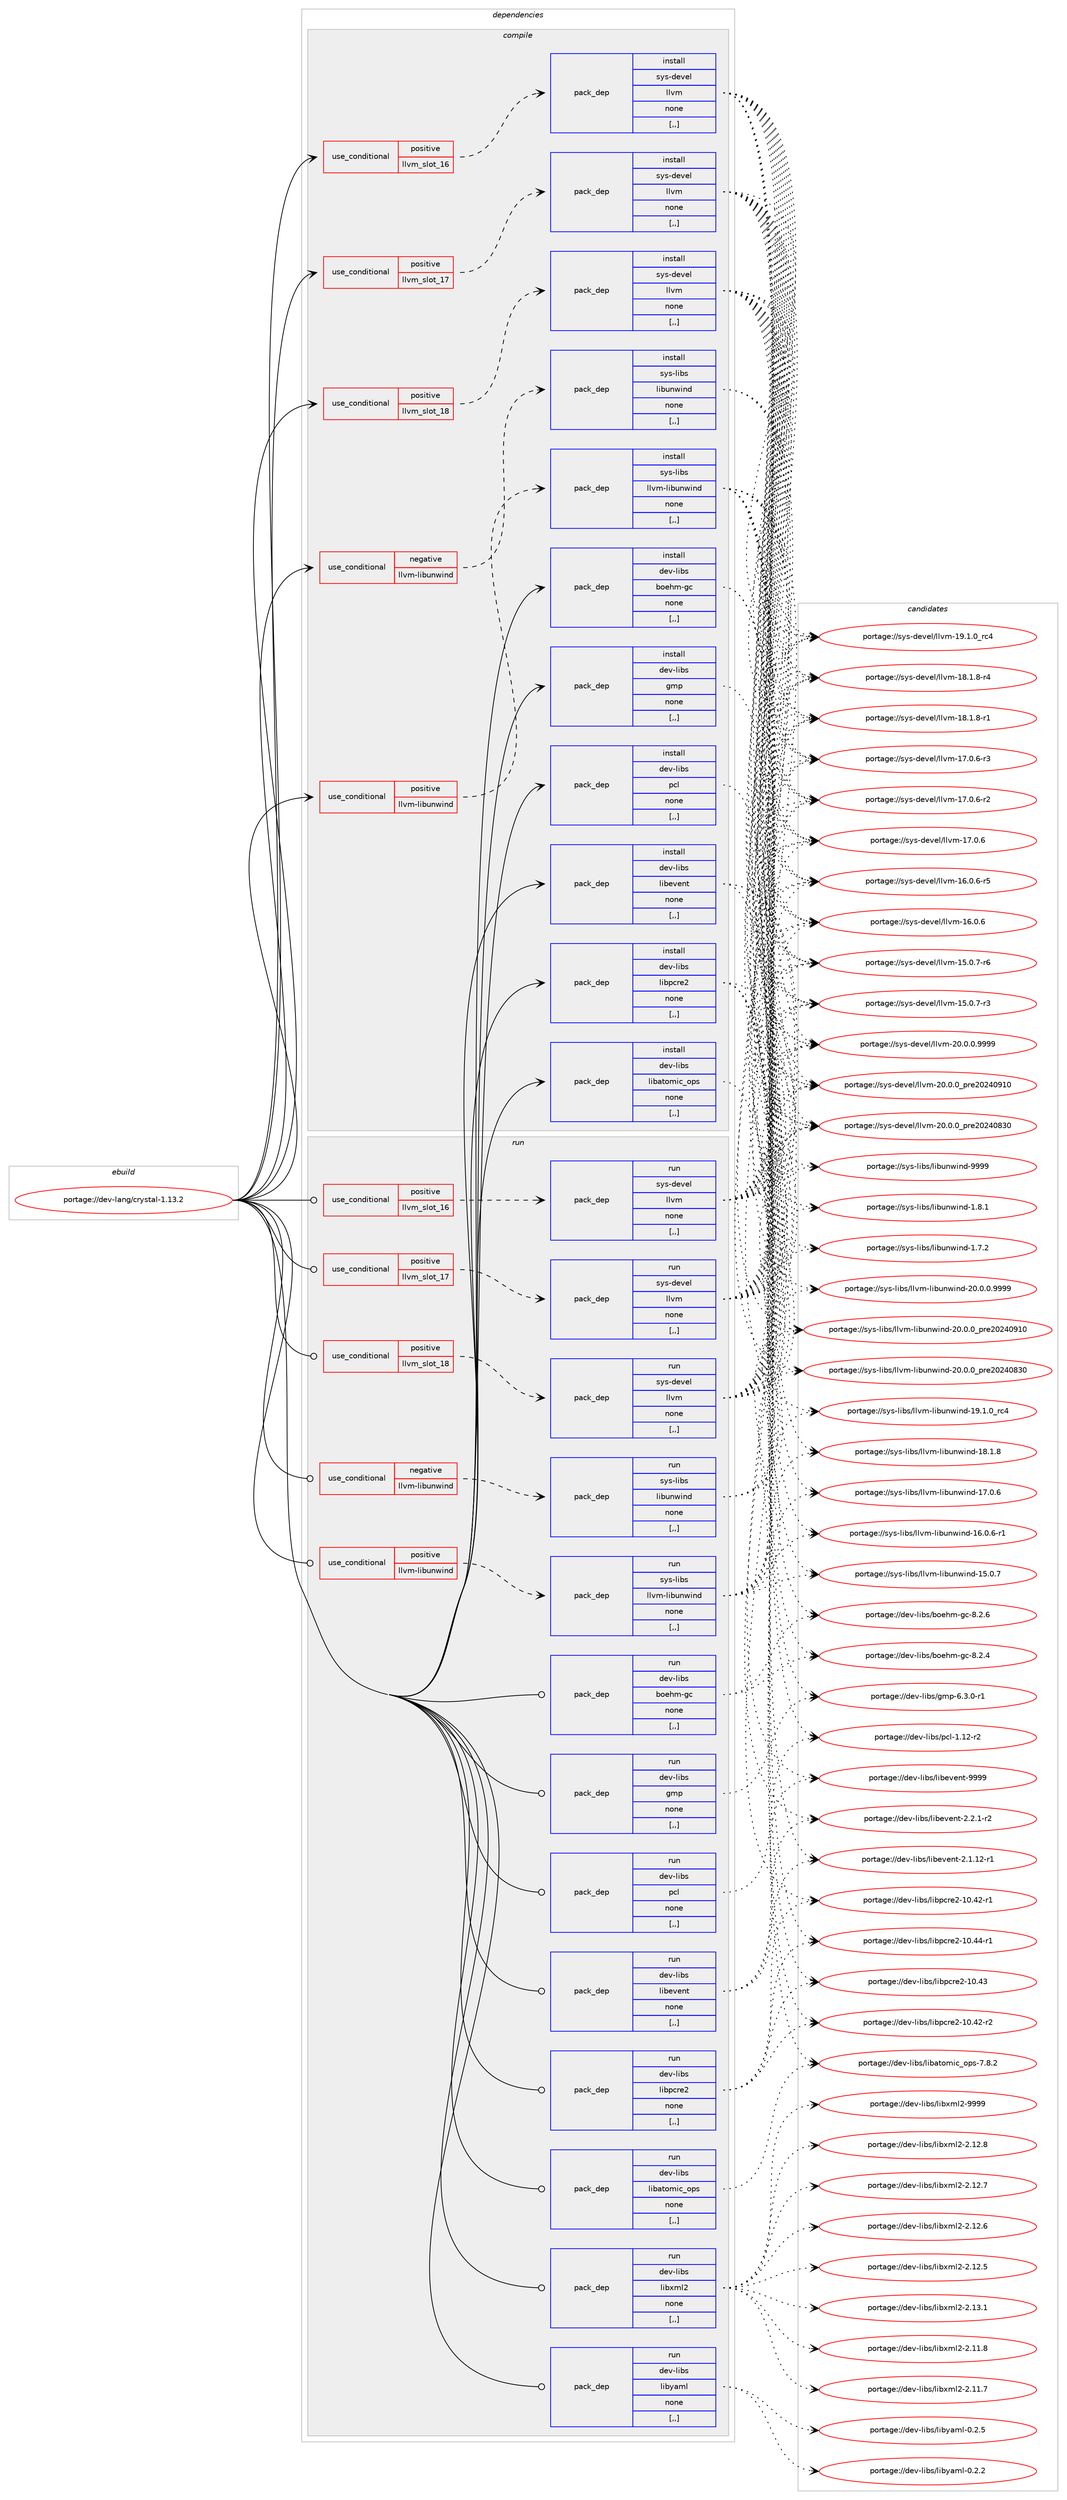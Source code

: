 digraph prolog {

# *************
# Graph options
# *************

newrank=true;
concentrate=true;
compound=true;
graph [rankdir=LR,fontname=Helvetica,fontsize=10,ranksep=1.5];#, ranksep=2.5, nodesep=0.2];
edge  [arrowhead=vee];
node  [fontname=Helvetica,fontsize=10];

# **********
# The ebuild
# **********

subgraph cluster_leftcol {
color=gray;
label=<<i>ebuild</i>>;
id [label="portage://dev-lang/crystal-1.13.2", color=red, width=4, href="../dev-lang/crystal-1.13.2.svg"];
}

# ****************
# The dependencies
# ****************

subgraph cluster_midcol {
color=gray;
label=<<i>dependencies</i>>;
subgraph cluster_compile {
fillcolor="#eeeeee";
style=filled;
label=<<i>compile</i>>;
subgraph cond152869 {
dependency592301 [label=<<TABLE BORDER="0" CELLBORDER="1" CELLSPACING="0" CELLPADDING="4"><TR><TD ROWSPAN="3" CELLPADDING="10">use_conditional</TD></TR><TR><TD>negative</TD></TR><TR><TD>llvm-libunwind</TD></TR></TABLE>>, shape=none, color=red];
subgraph pack434773 {
dependency592302 [label=<<TABLE BORDER="0" CELLBORDER="1" CELLSPACING="0" CELLPADDING="4" WIDTH="220"><TR><TD ROWSPAN="6" CELLPADDING="30">pack_dep</TD></TR><TR><TD WIDTH="110">install</TD></TR><TR><TD>sys-libs</TD></TR><TR><TD>libunwind</TD></TR><TR><TD>none</TD></TR><TR><TD>[,,]</TD></TR></TABLE>>, shape=none, color=blue];
}
dependency592301:e -> dependency592302:w [weight=20,style="dashed",arrowhead="vee"];
}
id:e -> dependency592301:w [weight=20,style="solid",arrowhead="vee"];
subgraph cond152870 {
dependency592303 [label=<<TABLE BORDER="0" CELLBORDER="1" CELLSPACING="0" CELLPADDING="4"><TR><TD ROWSPAN="3" CELLPADDING="10">use_conditional</TD></TR><TR><TD>positive</TD></TR><TR><TD>llvm-libunwind</TD></TR></TABLE>>, shape=none, color=red];
subgraph pack434774 {
dependency592304 [label=<<TABLE BORDER="0" CELLBORDER="1" CELLSPACING="0" CELLPADDING="4" WIDTH="220"><TR><TD ROWSPAN="6" CELLPADDING="30">pack_dep</TD></TR><TR><TD WIDTH="110">install</TD></TR><TR><TD>sys-libs</TD></TR><TR><TD>llvm-libunwind</TD></TR><TR><TD>none</TD></TR><TR><TD>[,,]</TD></TR></TABLE>>, shape=none, color=blue];
}
dependency592303:e -> dependency592304:w [weight=20,style="dashed",arrowhead="vee"];
}
id:e -> dependency592303:w [weight=20,style="solid",arrowhead="vee"];
subgraph cond152871 {
dependency592305 [label=<<TABLE BORDER="0" CELLBORDER="1" CELLSPACING="0" CELLPADDING="4"><TR><TD ROWSPAN="3" CELLPADDING="10">use_conditional</TD></TR><TR><TD>positive</TD></TR><TR><TD>llvm_slot_16</TD></TR></TABLE>>, shape=none, color=red];
subgraph pack434775 {
dependency592306 [label=<<TABLE BORDER="0" CELLBORDER="1" CELLSPACING="0" CELLPADDING="4" WIDTH="220"><TR><TD ROWSPAN="6" CELLPADDING="30">pack_dep</TD></TR><TR><TD WIDTH="110">install</TD></TR><TR><TD>sys-devel</TD></TR><TR><TD>llvm</TD></TR><TR><TD>none</TD></TR><TR><TD>[,,]</TD></TR></TABLE>>, shape=none, color=blue];
}
dependency592305:e -> dependency592306:w [weight=20,style="dashed",arrowhead="vee"];
}
id:e -> dependency592305:w [weight=20,style="solid",arrowhead="vee"];
subgraph cond152872 {
dependency592307 [label=<<TABLE BORDER="0" CELLBORDER="1" CELLSPACING="0" CELLPADDING="4"><TR><TD ROWSPAN="3" CELLPADDING="10">use_conditional</TD></TR><TR><TD>positive</TD></TR><TR><TD>llvm_slot_17</TD></TR></TABLE>>, shape=none, color=red];
subgraph pack434776 {
dependency592308 [label=<<TABLE BORDER="0" CELLBORDER="1" CELLSPACING="0" CELLPADDING="4" WIDTH="220"><TR><TD ROWSPAN="6" CELLPADDING="30">pack_dep</TD></TR><TR><TD WIDTH="110">install</TD></TR><TR><TD>sys-devel</TD></TR><TR><TD>llvm</TD></TR><TR><TD>none</TD></TR><TR><TD>[,,]</TD></TR></TABLE>>, shape=none, color=blue];
}
dependency592307:e -> dependency592308:w [weight=20,style="dashed",arrowhead="vee"];
}
id:e -> dependency592307:w [weight=20,style="solid",arrowhead="vee"];
subgraph cond152873 {
dependency592309 [label=<<TABLE BORDER="0" CELLBORDER="1" CELLSPACING="0" CELLPADDING="4"><TR><TD ROWSPAN="3" CELLPADDING="10">use_conditional</TD></TR><TR><TD>positive</TD></TR><TR><TD>llvm_slot_18</TD></TR></TABLE>>, shape=none, color=red];
subgraph pack434777 {
dependency592310 [label=<<TABLE BORDER="0" CELLBORDER="1" CELLSPACING="0" CELLPADDING="4" WIDTH="220"><TR><TD ROWSPAN="6" CELLPADDING="30">pack_dep</TD></TR><TR><TD WIDTH="110">install</TD></TR><TR><TD>sys-devel</TD></TR><TR><TD>llvm</TD></TR><TR><TD>none</TD></TR><TR><TD>[,,]</TD></TR></TABLE>>, shape=none, color=blue];
}
dependency592309:e -> dependency592310:w [weight=20,style="dashed",arrowhead="vee"];
}
id:e -> dependency592309:w [weight=20,style="solid",arrowhead="vee"];
subgraph pack434778 {
dependency592311 [label=<<TABLE BORDER="0" CELLBORDER="1" CELLSPACING="0" CELLPADDING="4" WIDTH="220"><TR><TD ROWSPAN="6" CELLPADDING="30">pack_dep</TD></TR><TR><TD WIDTH="110">install</TD></TR><TR><TD>dev-libs</TD></TR><TR><TD>boehm-gc</TD></TR><TR><TD>none</TD></TR><TR><TD>[,,]</TD></TR></TABLE>>, shape=none, color=blue];
}
id:e -> dependency592311:w [weight=20,style="solid",arrowhead="vee"];
subgraph pack434779 {
dependency592312 [label=<<TABLE BORDER="0" CELLBORDER="1" CELLSPACING="0" CELLPADDING="4" WIDTH="220"><TR><TD ROWSPAN="6" CELLPADDING="30">pack_dep</TD></TR><TR><TD WIDTH="110">install</TD></TR><TR><TD>dev-libs</TD></TR><TR><TD>gmp</TD></TR><TR><TD>none</TD></TR><TR><TD>[,,]</TD></TR></TABLE>>, shape=none, color=blue];
}
id:e -> dependency592312:w [weight=20,style="solid",arrowhead="vee"];
subgraph pack434780 {
dependency592313 [label=<<TABLE BORDER="0" CELLBORDER="1" CELLSPACING="0" CELLPADDING="4" WIDTH="220"><TR><TD ROWSPAN="6" CELLPADDING="30">pack_dep</TD></TR><TR><TD WIDTH="110">install</TD></TR><TR><TD>dev-libs</TD></TR><TR><TD>libatomic_ops</TD></TR><TR><TD>none</TD></TR><TR><TD>[,,]</TD></TR></TABLE>>, shape=none, color=blue];
}
id:e -> dependency592313:w [weight=20,style="solid",arrowhead="vee"];
subgraph pack434781 {
dependency592314 [label=<<TABLE BORDER="0" CELLBORDER="1" CELLSPACING="0" CELLPADDING="4" WIDTH="220"><TR><TD ROWSPAN="6" CELLPADDING="30">pack_dep</TD></TR><TR><TD WIDTH="110">install</TD></TR><TR><TD>dev-libs</TD></TR><TR><TD>libevent</TD></TR><TR><TD>none</TD></TR><TR><TD>[,,]</TD></TR></TABLE>>, shape=none, color=blue];
}
id:e -> dependency592314:w [weight=20,style="solid",arrowhead="vee"];
subgraph pack434782 {
dependency592315 [label=<<TABLE BORDER="0" CELLBORDER="1" CELLSPACING="0" CELLPADDING="4" WIDTH="220"><TR><TD ROWSPAN="6" CELLPADDING="30">pack_dep</TD></TR><TR><TD WIDTH="110">install</TD></TR><TR><TD>dev-libs</TD></TR><TR><TD>libpcre2</TD></TR><TR><TD>none</TD></TR><TR><TD>[,,]</TD></TR></TABLE>>, shape=none, color=blue];
}
id:e -> dependency592315:w [weight=20,style="solid",arrowhead="vee"];
subgraph pack434783 {
dependency592316 [label=<<TABLE BORDER="0" CELLBORDER="1" CELLSPACING="0" CELLPADDING="4" WIDTH="220"><TR><TD ROWSPAN="6" CELLPADDING="30">pack_dep</TD></TR><TR><TD WIDTH="110">install</TD></TR><TR><TD>dev-libs</TD></TR><TR><TD>pcl</TD></TR><TR><TD>none</TD></TR><TR><TD>[,,]</TD></TR></TABLE>>, shape=none, color=blue];
}
id:e -> dependency592316:w [weight=20,style="solid",arrowhead="vee"];
}
subgraph cluster_compileandrun {
fillcolor="#eeeeee";
style=filled;
label=<<i>compile and run</i>>;
}
subgraph cluster_run {
fillcolor="#eeeeee";
style=filled;
label=<<i>run</i>>;
subgraph cond152874 {
dependency592317 [label=<<TABLE BORDER="0" CELLBORDER="1" CELLSPACING="0" CELLPADDING="4"><TR><TD ROWSPAN="3" CELLPADDING="10">use_conditional</TD></TR><TR><TD>negative</TD></TR><TR><TD>llvm-libunwind</TD></TR></TABLE>>, shape=none, color=red];
subgraph pack434784 {
dependency592318 [label=<<TABLE BORDER="0" CELLBORDER="1" CELLSPACING="0" CELLPADDING="4" WIDTH="220"><TR><TD ROWSPAN="6" CELLPADDING="30">pack_dep</TD></TR><TR><TD WIDTH="110">run</TD></TR><TR><TD>sys-libs</TD></TR><TR><TD>libunwind</TD></TR><TR><TD>none</TD></TR><TR><TD>[,,]</TD></TR></TABLE>>, shape=none, color=blue];
}
dependency592317:e -> dependency592318:w [weight=20,style="dashed",arrowhead="vee"];
}
id:e -> dependency592317:w [weight=20,style="solid",arrowhead="odot"];
subgraph cond152875 {
dependency592319 [label=<<TABLE BORDER="0" CELLBORDER="1" CELLSPACING="0" CELLPADDING="4"><TR><TD ROWSPAN="3" CELLPADDING="10">use_conditional</TD></TR><TR><TD>positive</TD></TR><TR><TD>llvm-libunwind</TD></TR></TABLE>>, shape=none, color=red];
subgraph pack434785 {
dependency592320 [label=<<TABLE BORDER="0" CELLBORDER="1" CELLSPACING="0" CELLPADDING="4" WIDTH="220"><TR><TD ROWSPAN="6" CELLPADDING="30">pack_dep</TD></TR><TR><TD WIDTH="110">run</TD></TR><TR><TD>sys-libs</TD></TR><TR><TD>llvm-libunwind</TD></TR><TR><TD>none</TD></TR><TR><TD>[,,]</TD></TR></TABLE>>, shape=none, color=blue];
}
dependency592319:e -> dependency592320:w [weight=20,style="dashed",arrowhead="vee"];
}
id:e -> dependency592319:w [weight=20,style="solid",arrowhead="odot"];
subgraph cond152876 {
dependency592321 [label=<<TABLE BORDER="0" CELLBORDER="1" CELLSPACING="0" CELLPADDING="4"><TR><TD ROWSPAN="3" CELLPADDING="10">use_conditional</TD></TR><TR><TD>positive</TD></TR><TR><TD>llvm_slot_16</TD></TR></TABLE>>, shape=none, color=red];
subgraph pack434786 {
dependency592322 [label=<<TABLE BORDER="0" CELLBORDER="1" CELLSPACING="0" CELLPADDING="4" WIDTH="220"><TR><TD ROWSPAN="6" CELLPADDING="30">pack_dep</TD></TR><TR><TD WIDTH="110">run</TD></TR><TR><TD>sys-devel</TD></TR><TR><TD>llvm</TD></TR><TR><TD>none</TD></TR><TR><TD>[,,]</TD></TR></TABLE>>, shape=none, color=blue];
}
dependency592321:e -> dependency592322:w [weight=20,style="dashed",arrowhead="vee"];
}
id:e -> dependency592321:w [weight=20,style="solid",arrowhead="odot"];
subgraph cond152877 {
dependency592323 [label=<<TABLE BORDER="0" CELLBORDER="1" CELLSPACING="0" CELLPADDING="4"><TR><TD ROWSPAN="3" CELLPADDING="10">use_conditional</TD></TR><TR><TD>positive</TD></TR><TR><TD>llvm_slot_17</TD></TR></TABLE>>, shape=none, color=red];
subgraph pack434787 {
dependency592324 [label=<<TABLE BORDER="0" CELLBORDER="1" CELLSPACING="0" CELLPADDING="4" WIDTH="220"><TR><TD ROWSPAN="6" CELLPADDING="30">pack_dep</TD></TR><TR><TD WIDTH="110">run</TD></TR><TR><TD>sys-devel</TD></TR><TR><TD>llvm</TD></TR><TR><TD>none</TD></TR><TR><TD>[,,]</TD></TR></TABLE>>, shape=none, color=blue];
}
dependency592323:e -> dependency592324:w [weight=20,style="dashed",arrowhead="vee"];
}
id:e -> dependency592323:w [weight=20,style="solid",arrowhead="odot"];
subgraph cond152878 {
dependency592325 [label=<<TABLE BORDER="0" CELLBORDER="1" CELLSPACING="0" CELLPADDING="4"><TR><TD ROWSPAN="3" CELLPADDING="10">use_conditional</TD></TR><TR><TD>positive</TD></TR><TR><TD>llvm_slot_18</TD></TR></TABLE>>, shape=none, color=red];
subgraph pack434788 {
dependency592326 [label=<<TABLE BORDER="0" CELLBORDER="1" CELLSPACING="0" CELLPADDING="4" WIDTH="220"><TR><TD ROWSPAN="6" CELLPADDING="30">pack_dep</TD></TR><TR><TD WIDTH="110">run</TD></TR><TR><TD>sys-devel</TD></TR><TR><TD>llvm</TD></TR><TR><TD>none</TD></TR><TR><TD>[,,]</TD></TR></TABLE>>, shape=none, color=blue];
}
dependency592325:e -> dependency592326:w [weight=20,style="dashed",arrowhead="vee"];
}
id:e -> dependency592325:w [weight=20,style="solid",arrowhead="odot"];
subgraph pack434789 {
dependency592327 [label=<<TABLE BORDER="0" CELLBORDER="1" CELLSPACING="0" CELLPADDING="4" WIDTH="220"><TR><TD ROWSPAN="6" CELLPADDING="30">pack_dep</TD></TR><TR><TD WIDTH="110">run</TD></TR><TR><TD>dev-libs</TD></TR><TR><TD>boehm-gc</TD></TR><TR><TD>none</TD></TR><TR><TD>[,,]</TD></TR></TABLE>>, shape=none, color=blue];
}
id:e -> dependency592327:w [weight=20,style="solid",arrowhead="odot"];
subgraph pack434790 {
dependency592328 [label=<<TABLE BORDER="0" CELLBORDER="1" CELLSPACING="0" CELLPADDING="4" WIDTH="220"><TR><TD ROWSPAN="6" CELLPADDING="30">pack_dep</TD></TR><TR><TD WIDTH="110">run</TD></TR><TR><TD>dev-libs</TD></TR><TR><TD>gmp</TD></TR><TR><TD>none</TD></TR><TR><TD>[,,]</TD></TR></TABLE>>, shape=none, color=blue];
}
id:e -> dependency592328:w [weight=20,style="solid",arrowhead="odot"];
subgraph pack434791 {
dependency592329 [label=<<TABLE BORDER="0" CELLBORDER="1" CELLSPACING="0" CELLPADDING="4" WIDTH="220"><TR><TD ROWSPAN="6" CELLPADDING="30">pack_dep</TD></TR><TR><TD WIDTH="110">run</TD></TR><TR><TD>dev-libs</TD></TR><TR><TD>libatomic_ops</TD></TR><TR><TD>none</TD></TR><TR><TD>[,,]</TD></TR></TABLE>>, shape=none, color=blue];
}
id:e -> dependency592329:w [weight=20,style="solid",arrowhead="odot"];
subgraph pack434792 {
dependency592330 [label=<<TABLE BORDER="0" CELLBORDER="1" CELLSPACING="0" CELLPADDING="4" WIDTH="220"><TR><TD ROWSPAN="6" CELLPADDING="30">pack_dep</TD></TR><TR><TD WIDTH="110">run</TD></TR><TR><TD>dev-libs</TD></TR><TR><TD>libevent</TD></TR><TR><TD>none</TD></TR><TR><TD>[,,]</TD></TR></TABLE>>, shape=none, color=blue];
}
id:e -> dependency592330:w [weight=20,style="solid",arrowhead="odot"];
subgraph pack434793 {
dependency592331 [label=<<TABLE BORDER="0" CELLBORDER="1" CELLSPACING="0" CELLPADDING="4" WIDTH="220"><TR><TD ROWSPAN="6" CELLPADDING="30">pack_dep</TD></TR><TR><TD WIDTH="110">run</TD></TR><TR><TD>dev-libs</TD></TR><TR><TD>libpcre2</TD></TR><TR><TD>none</TD></TR><TR><TD>[,,]</TD></TR></TABLE>>, shape=none, color=blue];
}
id:e -> dependency592331:w [weight=20,style="solid",arrowhead="odot"];
subgraph pack434794 {
dependency592332 [label=<<TABLE BORDER="0" CELLBORDER="1" CELLSPACING="0" CELLPADDING="4" WIDTH="220"><TR><TD ROWSPAN="6" CELLPADDING="30">pack_dep</TD></TR><TR><TD WIDTH="110">run</TD></TR><TR><TD>dev-libs</TD></TR><TR><TD>libxml2</TD></TR><TR><TD>none</TD></TR><TR><TD>[,,]</TD></TR></TABLE>>, shape=none, color=blue];
}
id:e -> dependency592332:w [weight=20,style="solid",arrowhead="odot"];
subgraph pack434795 {
dependency592333 [label=<<TABLE BORDER="0" CELLBORDER="1" CELLSPACING="0" CELLPADDING="4" WIDTH="220"><TR><TD ROWSPAN="6" CELLPADDING="30">pack_dep</TD></TR><TR><TD WIDTH="110">run</TD></TR><TR><TD>dev-libs</TD></TR><TR><TD>libyaml</TD></TR><TR><TD>none</TD></TR><TR><TD>[,,]</TD></TR></TABLE>>, shape=none, color=blue];
}
id:e -> dependency592333:w [weight=20,style="solid",arrowhead="odot"];
subgraph pack434796 {
dependency592334 [label=<<TABLE BORDER="0" CELLBORDER="1" CELLSPACING="0" CELLPADDING="4" WIDTH="220"><TR><TD ROWSPAN="6" CELLPADDING="30">pack_dep</TD></TR><TR><TD WIDTH="110">run</TD></TR><TR><TD>dev-libs</TD></TR><TR><TD>pcl</TD></TR><TR><TD>none</TD></TR><TR><TD>[,,]</TD></TR></TABLE>>, shape=none, color=blue];
}
id:e -> dependency592334:w [weight=20,style="solid",arrowhead="odot"];
}
}

# **************
# The candidates
# **************

subgraph cluster_choices {
rank=same;
color=gray;
label=<<i>candidates</i>>;

subgraph choice434773 {
color=black;
nodesep=1;
choice115121115451081059811547108105981171101191051101004557575757 [label="portage://sys-libs/libunwind-9999", color=red, width=4,href="../sys-libs/libunwind-9999.svg"];
choice11512111545108105981154710810598117110119105110100454946564649 [label="portage://sys-libs/libunwind-1.8.1", color=red, width=4,href="../sys-libs/libunwind-1.8.1.svg"];
choice11512111545108105981154710810598117110119105110100454946554650 [label="portage://sys-libs/libunwind-1.7.2", color=red, width=4,href="../sys-libs/libunwind-1.7.2.svg"];
dependency592302:e -> choice115121115451081059811547108105981171101191051101004557575757:w [style=dotted,weight="100"];
dependency592302:e -> choice11512111545108105981154710810598117110119105110100454946564649:w [style=dotted,weight="100"];
dependency592302:e -> choice11512111545108105981154710810598117110119105110100454946554650:w [style=dotted,weight="100"];
}
subgraph choice434774 {
color=black;
nodesep=1;
choice1151211154510810598115471081081181094510810598117110119105110100455048464846484657575757 [label="portage://sys-libs/llvm-libunwind-20.0.0.9999", color=red, width=4,href="../sys-libs/llvm-libunwind-20.0.0.9999.svg"];
choice115121115451081059811547108108118109451081059811711011910511010045504846484648951121141015048505248574948 [label="portage://sys-libs/llvm-libunwind-20.0.0_pre20240910", color=red, width=4,href="../sys-libs/llvm-libunwind-20.0.0_pre20240910.svg"];
choice115121115451081059811547108108118109451081059811711011910511010045504846484648951121141015048505248565148 [label="portage://sys-libs/llvm-libunwind-20.0.0_pre20240830", color=red, width=4,href="../sys-libs/llvm-libunwind-20.0.0_pre20240830.svg"];
choice115121115451081059811547108108118109451081059811711011910511010045495746494648951149952 [label="portage://sys-libs/llvm-libunwind-19.1.0_rc4", color=red, width=4,href="../sys-libs/llvm-libunwind-19.1.0_rc4.svg"];
choice115121115451081059811547108108118109451081059811711011910511010045495646494656 [label="portage://sys-libs/llvm-libunwind-18.1.8", color=red, width=4,href="../sys-libs/llvm-libunwind-18.1.8.svg"];
choice115121115451081059811547108108118109451081059811711011910511010045495546484654 [label="portage://sys-libs/llvm-libunwind-17.0.6", color=red, width=4,href="../sys-libs/llvm-libunwind-17.0.6.svg"];
choice1151211154510810598115471081081181094510810598117110119105110100454954464846544511449 [label="portage://sys-libs/llvm-libunwind-16.0.6-r1", color=red, width=4,href="../sys-libs/llvm-libunwind-16.0.6-r1.svg"];
choice115121115451081059811547108108118109451081059811711011910511010045495346484655 [label="portage://sys-libs/llvm-libunwind-15.0.7", color=red, width=4,href="../sys-libs/llvm-libunwind-15.0.7.svg"];
dependency592304:e -> choice1151211154510810598115471081081181094510810598117110119105110100455048464846484657575757:w [style=dotted,weight="100"];
dependency592304:e -> choice115121115451081059811547108108118109451081059811711011910511010045504846484648951121141015048505248574948:w [style=dotted,weight="100"];
dependency592304:e -> choice115121115451081059811547108108118109451081059811711011910511010045504846484648951121141015048505248565148:w [style=dotted,weight="100"];
dependency592304:e -> choice115121115451081059811547108108118109451081059811711011910511010045495746494648951149952:w [style=dotted,weight="100"];
dependency592304:e -> choice115121115451081059811547108108118109451081059811711011910511010045495646494656:w [style=dotted,weight="100"];
dependency592304:e -> choice115121115451081059811547108108118109451081059811711011910511010045495546484654:w [style=dotted,weight="100"];
dependency592304:e -> choice1151211154510810598115471081081181094510810598117110119105110100454954464846544511449:w [style=dotted,weight="100"];
dependency592304:e -> choice115121115451081059811547108108118109451081059811711011910511010045495346484655:w [style=dotted,weight="100"];
}
subgraph choice434775 {
color=black;
nodesep=1;
choice1151211154510010111810110847108108118109455048464846484657575757 [label="portage://sys-devel/llvm-20.0.0.9999", color=red, width=4,href="../sys-devel/llvm-20.0.0.9999.svg"];
choice115121115451001011181011084710810811810945504846484648951121141015048505248574948 [label="portage://sys-devel/llvm-20.0.0_pre20240910", color=red, width=4,href="../sys-devel/llvm-20.0.0_pre20240910.svg"];
choice115121115451001011181011084710810811810945504846484648951121141015048505248565148 [label="portage://sys-devel/llvm-20.0.0_pre20240830", color=red, width=4,href="../sys-devel/llvm-20.0.0_pre20240830.svg"];
choice115121115451001011181011084710810811810945495746494648951149952 [label="portage://sys-devel/llvm-19.1.0_rc4", color=red, width=4,href="../sys-devel/llvm-19.1.0_rc4.svg"];
choice1151211154510010111810110847108108118109454956464946564511452 [label="portage://sys-devel/llvm-18.1.8-r4", color=red, width=4,href="../sys-devel/llvm-18.1.8-r4.svg"];
choice1151211154510010111810110847108108118109454956464946564511449 [label="portage://sys-devel/llvm-18.1.8-r1", color=red, width=4,href="../sys-devel/llvm-18.1.8-r1.svg"];
choice1151211154510010111810110847108108118109454955464846544511451 [label="portage://sys-devel/llvm-17.0.6-r3", color=red, width=4,href="../sys-devel/llvm-17.0.6-r3.svg"];
choice1151211154510010111810110847108108118109454955464846544511450 [label="portage://sys-devel/llvm-17.0.6-r2", color=red, width=4,href="../sys-devel/llvm-17.0.6-r2.svg"];
choice115121115451001011181011084710810811810945495546484654 [label="portage://sys-devel/llvm-17.0.6", color=red, width=4,href="../sys-devel/llvm-17.0.6.svg"];
choice1151211154510010111810110847108108118109454954464846544511453 [label="portage://sys-devel/llvm-16.0.6-r5", color=red, width=4,href="../sys-devel/llvm-16.0.6-r5.svg"];
choice115121115451001011181011084710810811810945495446484654 [label="portage://sys-devel/llvm-16.0.6", color=red, width=4,href="../sys-devel/llvm-16.0.6.svg"];
choice1151211154510010111810110847108108118109454953464846554511454 [label="portage://sys-devel/llvm-15.0.7-r6", color=red, width=4,href="../sys-devel/llvm-15.0.7-r6.svg"];
choice1151211154510010111810110847108108118109454953464846554511451 [label="portage://sys-devel/llvm-15.0.7-r3", color=red, width=4,href="../sys-devel/llvm-15.0.7-r3.svg"];
dependency592306:e -> choice1151211154510010111810110847108108118109455048464846484657575757:w [style=dotted,weight="100"];
dependency592306:e -> choice115121115451001011181011084710810811810945504846484648951121141015048505248574948:w [style=dotted,weight="100"];
dependency592306:e -> choice115121115451001011181011084710810811810945504846484648951121141015048505248565148:w [style=dotted,weight="100"];
dependency592306:e -> choice115121115451001011181011084710810811810945495746494648951149952:w [style=dotted,weight="100"];
dependency592306:e -> choice1151211154510010111810110847108108118109454956464946564511452:w [style=dotted,weight="100"];
dependency592306:e -> choice1151211154510010111810110847108108118109454956464946564511449:w [style=dotted,weight="100"];
dependency592306:e -> choice1151211154510010111810110847108108118109454955464846544511451:w [style=dotted,weight="100"];
dependency592306:e -> choice1151211154510010111810110847108108118109454955464846544511450:w [style=dotted,weight="100"];
dependency592306:e -> choice115121115451001011181011084710810811810945495546484654:w [style=dotted,weight="100"];
dependency592306:e -> choice1151211154510010111810110847108108118109454954464846544511453:w [style=dotted,weight="100"];
dependency592306:e -> choice115121115451001011181011084710810811810945495446484654:w [style=dotted,weight="100"];
dependency592306:e -> choice1151211154510010111810110847108108118109454953464846554511454:w [style=dotted,weight="100"];
dependency592306:e -> choice1151211154510010111810110847108108118109454953464846554511451:w [style=dotted,weight="100"];
}
subgraph choice434776 {
color=black;
nodesep=1;
choice1151211154510010111810110847108108118109455048464846484657575757 [label="portage://sys-devel/llvm-20.0.0.9999", color=red, width=4,href="../sys-devel/llvm-20.0.0.9999.svg"];
choice115121115451001011181011084710810811810945504846484648951121141015048505248574948 [label="portage://sys-devel/llvm-20.0.0_pre20240910", color=red, width=4,href="../sys-devel/llvm-20.0.0_pre20240910.svg"];
choice115121115451001011181011084710810811810945504846484648951121141015048505248565148 [label="portage://sys-devel/llvm-20.0.0_pre20240830", color=red, width=4,href="../sys-devel/llvm-20.0.0_pre20240830.svg"];
choice115121115451001011181011084710810811810945495746494648951149952 [label="portage://sys-devel/llvm-19.1.0_rc4", color=red, width=4,href="../sys-devel/llvm-19.1.0_rc4.svg"];
choice1151211154510010111810110847108108118109454956464946564511452 [label="portage://sys-devel/llvm-18.1.8-r4", color=red, width=4,href="../sys-devel/llvm-18.1.8-r4.svg"];
choice1151211154510010111810110847108108118109454956464946564511449 [label="portage://sys-devel/llvm-18.1.8-r1", color=red, width=4,href="../sys-devel/llvm-18.1.8-r1.svg"];
choice1151211154510010111810110847108108118109454955464846544511451 [label="portage://sys-devel/llvm-17.0.6-r3", color=red, width=4,href="../sys-devel/llvm-17.0.6-r3.svg"];
choice1151211154510010111810110847108108118109454955464846544511450 [label="portage://sys-devel/llvm-17.0.6-r2", color=red, width=4,href="../sys-devel/llvm-17.0.6-r2.svg"];
choice115121115451001011181011084710810811810945495546484654 [label="portage://sys-devel/llvm-17.0.6", color=red, width=4,href="../sys-devel/llvm-17.0.6.svg"];
choice1151211154510010111810110847108108118109454954464846544511453 [label="portage://sys-devel/llvm-16.0.6-r5", color=red, width=4,href="../sys-devel/llvm-16.0.6-r5.svg"];
choice115121115451001011181011084710810811810945495446484654 [label="portage://sys-devel/llvm-16.0.6", color=red, width=4,href="../sys-devel/llvm-16.0.6.svg"];
choice1151211154510010111810110847108108118109454953464846554511454 [label="portage://sys-devel/llvm-15.0.7-r6", color=red, width=4,href="../sys-devel/llvm-15.0.7-r6.svg"];
choice1151211154510010111810110847108108118109454953464846554511451 [label="portage://sys-devel/llvm-15.0.7-r3", color=red, width=4,href="../sys-devel/llvm-15.0.7-r3.svg"];
dependency592308:e -> choice1151211154510010111810110847108108118109455048464846484657575757:w [style=dotted,weight="100"];
dependency592308:e -> choice115121115451001011181011084710810811810945504846484648951121141015048505248574948:w [style=dotted,weight="100"];
dependency592308:e -> choice115121115451001011181011084710810811810945504846484648951121141015048505248565148:w [style=dotted,weight="100"];
dependency592308:e -> choice115121115451001011181011084710810811810945495746494648951149952:w [style=dotted,weight="100"];
dependency592308:e -> choice1151211154510010111810110847108108118109454956464946564511452:w [style=dotted,weight="100"];
dependency592308:e -> choice1151211154510010111810110847108108118109454956464946564511449:w [style=dotted,weight="100"];
dependency592308:e -> choice1151211154510010111810110847108108118109454955464846544511451:w [style=dotted,weight="100"];
dependency592308:e -> choice1151211154510010111810110847108108118109454955464846544511450:w [style=dotted,weight="100"];
dependency592308:e -> choice115121115451001011181011084710810811810945495546484654:w [style=dotted,weight="100"];
dependency592308:e -> choice1151211154510010111810110847108108118109454954464846544511453:w [style=dotted,weight="100"];
dependency592308:e -> choice115121115451001011181011084710810811810945495446484654:w [style=dotted,weight="100"];
dependency592308:e -> choice1151211154510010111810110847108108118109454953464846554511454:w [style=dotted,weight="100"];
dependency592308:e -> choice1151211154510010111810110847108108118109454953464846554511451:w [style=dotted,weight="100"];
}
subgraph choice434777 {
color=black;
nodesep=1;
choice1151211154510010111810110847108108118109455048464846484657575757 [label="portage://sys-devel/llvm-20.0.0.9999", color=red, width=4,href="../sys-devel/llvm-20.0.0.9999.svg"];
choice115121115451001011181011084710810811810945504846484648951121141015048505248574948 [label="portage://sys-devel/llvm-20.0.0_pre20240910", color=red, width=4,href="../sys-devel/llvm-20.0.0_pre20240910.svg"];
choice115121115451001011181011084710810811810945504846484648951121141015048505248565148 [label="portage://sys-devel/llvm-20.0.0_pre20240830", color=red, width=4,href="../sys-devel/llvm-20.0.0_pre20240830.svg"];
choice115121115451001011181011084710810811810945495746494648951149952 [label="portage://sys-devel/llvm-19.1.0_rc4", color=red, width=4,href="../sys-devel/llvm-19.1.0_rc4.svg"];
choice1151211154510010111810110847108108118109454956464946564511452 [label="portage://sys-devel/llvm-18.1.8-r4", color=red, width=4,href="../sys-devel/llvm-18.1.8-r4.svg"];
choice1151211154510010111810110847108108118109454956464946564511449 [label="portage://sys-devel/llvm-18.1.8-r1", color=red, width=4,href="../sys-devel/llvm-18.1.8-r1.svg"];
choice1151211154510010111810110847108108118109454955464846544511451 [label="portage://sys-devel/llvm-17.0.6-r3", color=red, width=4,href="../sys-devel/llvm-17.0.6-r3.svg"];
choice1151211154510010111810110847108108118109454955464846544511450 [label="portage://sys-devel/llvm-17.0.6-r2", color=red, width=4,href="../sys-devel/llvm-17.0.6-r2.svg"];
choice115121115451001011181011084710810811810945495546484654 [label="portage://sys-devel/llvm-17.0.6", color=red, width=4,href="../sys-devel/llvm-17.0.6.svg"];
choice1151211154510010111810110847108108118109454954464846544511453 [label="portage://sys-devel/llvm-16.0.6-r5", color=red, width=4,href="../sys-devel/llvm-16.0.6-r5.svg"];
choice115121115451001011181011084710810811810945495446484654 [label="portage://sys-devel/llvm-16.0.6", color=red, width=4,href="../sys-devel/llvm-16.0.6.svg"];
choice1151211154510010111810110847108108118109454953464846554511454 [label="portage://sys-devel/llvm-15.0.7-r6", color=red, width=4,href="../sys-devel/llvm-15.0.7-r6.svg"];
choice1151211154510010111810110847108108118109454953464846554511451 [label="portage://sys-devel/llvm-15.0.7-r3", color=red, width=4,href="../sys-devel/llvm-15.0.7-r3.svg"];
dependency592310:e -> choice1151211154510010111810110847108108118109455048464846484657575757:w [style=dotted,weight="100"];
dependency592310:e -> choice115121115451001011181011084710810811810945504846484648951121141015048505248574948:w [style=dotted,weight="100"];
dependency592310:e -> choice115121115451001011181011084710810811810945504846484648951121141015048505248565148:w [style=dotted,weight="100"];
dependency592310:e -> choice115121115451001011181011084710810811810945495746494648951149952:w [style=dotted,weight="100"];
dependency592310:e -> choice1151211154510010111810110847108108118109454956464946564511452:w [style=dotted,weight="100"];
dependency592310:e -> choice1151211154510010111810110847108108118109454956464946564511449:w [style=dotted,weight="100"];
dependency592310:e -> choice1151211154510010111810110847108108118109454955464846544511451:w [style=dotted,weight="100"];
dependency592310:e -> choice1151211154510010111810110847108108118109454955464846544511450:w [style=dotted,weight="100"];
dependency592310:e -> choice115121115451001011181011084710810811810945495546484654:w [style=dotted,weight="100"];
dependency592310:e -> choice1151211154510010111810110847108108118109454954464846544511453:w [style=dotted,weight="100"];
dependency592310:e -> choice115121115451001011181011084710810811810945495446484654:w [style=dotted,weight="100"];
dependency592310:e -> choice1151211154510010111810110847108108118109454953464846554511454:w [style=dotted,weight="100"];
dependency592310:e -> choice1151211154510010111810110847108108118109454953464846554511451:w [style=dotted,weight="100"];
}
subgraph choice434778 {
color=black;
nodesep=1;
choice100101118451081059811547981111011041094510399455646504654 [label="portage://dev-libs/boehm-gc-8.2.6", color=red, width=4,href="../dev-libs/boehm-gc-8.2.6.svg"];
choice100101118451081059811547981111011041094510399455646504652 [label="portage://dev-libs/boehm-gc-8.2.4", color=red, width=4,href="../dev-libs/boehm-gc-8.2.4.svg"];
dependency592311:e -> choice100101118451081059811547981111011041094510399455646504654:w [style=dotted,weight="100"];
dependency592311:e -> choice100101118451081059811547981111011041094510399455646504652:w [style=dotted,weight="100"];
}
subgraph choice434779 {
color=black;
nodesep=1;
choice1001011184510810598115471031091124554465146484511449 [label="portage://dev-libs/gmp-6.3.0-r1", color=red, width=4,href="../dev-libs/gmp-6.3.0-r1.svg"];
dependency592312:e -> choice1001011184510810598115471031091124554465146484511449:w [style=dotted,weight="100"];
}
subgraph choice434780 {
color=black;
nodesep=1;
choice10010111845108105981154710810598971161111091059995111112115455546564650 [label="portage://dev-libs/libatomic_ops-7.8.2", color=red, width=4,href="../dev-libs/libatomic_ops-7.8.2.svg"];
dependency592313:e -> choice10010111845108105981154710810598971161111091059995111112115455546564650:w [style=dotted,weight="100"];
}
subgraph choice434781 {
color=black;
nodesep=1;
choice100101118451081059811547108105981011181011101164557575757 [label="portage://dev-libs/libevent-9999", color=red, width=4,href="../dev-libs/libevent-9999.svg"];
choice100101118451081059811547108105981011181011101164550465046494511450 [label="portage://dev-libs/libevent-2.2.1-r2", color=red, width=4,href="../dev-libs/libevent-2.2.1-r2.svg"];
choice10010111845108105981154710810598101118101110116455046494649504511449 [label="portage://dev-libs/libevent-2.1.12-r1", color=red, width=4,href="../dev-libs/libevent-2.1.12-r1.svg"];
dependency592314:e -> choice100101118451081059811547108105981011181011101164557575757:w [style=dotted,weight="100"];
dependency592314:e -> choice100101118451081059811547108105981011181011101164550465046494511450:w [style=dotted,weight="100"];
dependency592314:e -> choice10010111845108105981154710810598101118101110116455046494649504511449:w [style=dotted,weight="100"];
}
subgraph choice434782 {
color=black;
nodesep=1;
choice1001011184510810598115471081059811299114101504549484652524511449 [label="portage://dev-libs/libpcre2-10.44-r1", color=red, width=4,href="../dev-libs/libpcre2-10.44-r1.svg"];
choice100101118451081059811547108105981129911410150454948465251 [label="portage://dev-libs/libpcre2-10.43", color=red, width=4,href="../dev-libs/libpcre2-10.43.svg"];
choice1001011184510810598115471081059811299114101504549484652504511450 [label="portage://dev-libs/libpcre2-10.42-r2", color=red, width=4,href="../dev-libs/libpcre2-10.42-r2.svg"];
choice1001011184510810598115471081059811299114101504549484652504511449 [label="portage://dev-libs/libpcre2-10.42-r1", color=red, width=4,href="../dev-libs/libpcre2-10.42-r1.svg"];
dependency592315:e -> choice1001011184510810598115471081059811299114101504549484652524511449:w [style=dotted,weight="100"];
dependency592315:e -> choice100101118451081059811547108105981129911410150454948465251:w [style=dotted,weight="100"];
dependency592315:e -> choice1001011184510810598115471081059811299114101504549484652504511450:w [style=dotted,weight="100"];
dependency592315:e -> choice1001011184510810598115471081059811299114101504549484652504511449:w [style=dotted,weight="100"];
}
subgraph choice434783 {
color=black;
nodesep=1;
choice1001011184510810598115471129910845494649504511450 [label="portage://dev-libs/pcl-1.12-r2", color=red, width=4,href="../dev-libs/pcl-1.12-r2.svg"];
dependency592316:e -> choice1001011184510810598115471129910845494649504511450:w [style=dotted,weight="100"];
}
subgraph choice434784 {
color=black;
nodesep=1;
choice115121115451081059811547108105981171101191051101004557575757 [label="portage://sys-libs/libunwind-9999", color=red, width=4,href="../sys-libs/libunwind-9999.svg"];
choice11512111545108105981154710810598117110119105110100454946564649 [label="portage://sys-libs/libunwind-1.8.1", color=red, width=4,href="../sys-libs/libunwind-1.8.1.svg"];
choice11512111545108105981154710810598117110119105110100454946554650 [label="portage://sys-libs/libunwind-1.7.2", color=red, width=4,href="../sys-libs/libunwind-1.7.2.svg"];
dependency592318:e -> choice115121115451081059811547108105981171101191051101004557575757:w [style=dotted,weight="100"];
dependency592318:e -> choice11512111545108105981154710810598117110119105110100454946564649:w [style=dotted,weight="100"];
dependency592318:e -> choice11512111545108105981154710810598117110119105110100454946554650:w [style=dotted,weight="100"];
}
subgraph choice434785 {
color=black;
nodesep=1;
choice1151211154510810598115471081081181094510810598117110119105110100455048464846484657575757 [label="portage://sys-libs/llvm-libunwind-20.0.0.9999", color=red, width=4,href="../sys-libs/llvm-libunwind-20.0.0.9999.svg"];
choice115121115451081059811547108108118109451081059811711011910511010045504846484648951121141015048505248574948 [label="portage://sys-libs/llvm-libunwind-20.0.0_pre20240910", color=red, width=4,href="../sys-libs/llvm-libunwind-20.0.0_pre20240910.svg"];
choice115121115451081059811547108108118109451081059811711011910511010045504846484648951121141015048505248565148 [label="portage://sys-libs/llvm-libunwind-20.0.0_pre20240830", color=red, width=4,href="../sys-libs/llvm-libunwind-20.0.0_pre20240830.svg"];
choice115121115451081059811547108108118109451081059811711011910511010045495746494648951149952 [label="portage://sys-libs/llvm-libunwind-19.1.0_rc4", color=red, width=4,href="../sys-libs/llvm-libunwind-19.1.0_rc4.svg"];
choice115121115451081059811547108108118109451081059811711011910511010045495646494656 [label="portage://sys-libs/llvm-libunwind-18.1.8", color=red, width=4,href="../sys-libs/llvm-libunwind-18.1.8.svg"];
choice115121115451081059811547108108118109451081059811711011910511010045495546484654 [label="portage://sys-libs/llvm-libunwind-17.0.6", color=red, width=4,href="../sys-libs/llvm-libunwind-17.0.6.svg"];
choice1151211154510810598115471081081181094510810598117110119105110100454954464846544511449 [label="portage://sys-libs/llvm-libunwind-16.0.6-r1", color=red, width=4,href="../sys-libs/llvm-libunwind-16.0.6-r1.svg"];
choice115121115451081059811547108108118109451081059811711011910511010045495346484655 [label="portage://sys-libs/llvm-libunwind-15.0.7", color=red, width=4,href="../sys-libs/llvm-libunwind-15.0.7.svg"];
dependency592320:e -> choice1151211154510810598115471081081181094510810598117110119105110100455048464846484657575757:w [style=dotted,weight="100"];
dependency592320:e -> choice115121115451081059811547108108118109451081059811711011910511010045504846484648951121141015048505248574948:w [style=dotted,weight="100"];
dependency592320:e -> choice115121115451081059811547108108118109451081059811711011910511010045504846484648951121141015048505248565148:w [style=dotted,weight="100"];
dependency592320:e -> choice115121115451081059811547108108118109451081059811711011910511010045495746494648951149952:w [style=dotted,weight="100"];
dependency592320:e -> choice115121115451081059811547108108118109451081059811711011910511010045495646494656:w [style=dotted,weight="100"];
dependency592320:e -> choice115121115451081059811547108108118109451081059811711011910511010045495546484654:w [style=dotted,weight="100"];
dependency592320:e -> choice1151211154510810598115471081081181094510810598117110119105110100454954464846544511449:w [style=dotted,weight="100"];
dependency592320:e -> choice115121115451081059811547108108118109451081059811711011910511010045495346484655:w [style=dotted,weight="100"];
}
subgraph choice434786 {
color=black;
nodesep=1;
choice1151211154510010111810110847108108118109455048464846484657575757 [label="portage://sys-devel/llvm-20.0.0.9999", color=red, width=4,href="../sys-devel/llvm-20.0.0.9999.svg"];
choice115121115451001011181011084710810811810945504846484648951121141015048505248574948 [label="portage://sys-devel/llvm-20.0.0_pre20240910", color=red, width=4,href="../sys-devel/llvm-20.0.0_pre20240910.svg"];
choice115121115451001011181011084710810811810945504846484648951121141015048505248565148 [label="portage://sys-devel/llvm-20.0.0_pre20240830", color=red, width=4,href="../sys-devel/llvm-20.0.0_pre20240830.svg"];
choice115121115451001011181011084710810811810945495746494648951149952 [label="portage://sys-devel/llvm-19.1.0_rc4", color=red, width=4,href="../sys-devel/llvm-19.1.0_rc4.svg"];
choice1151211154510010111810110847108108118109454956464946564511452 [label="portage://sys-devel/llvm-18.1.8-r4", color=red, width=4,href="../sys-devel/llvm-18.1.8-r4.svg"];
choice1151211154510010111810110847108108118109454956464946564511449 [label="portage://sys-devel/llvm-18.1.8-r1", color=red, width=4,href="../sys-devel/llvm-18.1.8-r1.svg"];
choice1151211154510010111810110847108108118109454955464846544511451 [label="portage://sys-devel/llvm-17.0.6-r3", color=red, width=4,href="../sys-devel/llvm-17.0.6-r3.svg"];
choice1151211154510010111810110847108108118109454955464846544511450 [label="portage://sys-devel/llvm-17.0.6-r2", color=red, width=4,href="../sys-devel/llvm-17.0.6-r2.svg"];
choice115121115451001011181011084710810811810945495546484654 [label="portage://sys-devel/llvm-17.0.6", color=red, width=4,href="../sys-devel/llvm-17.0.6.svg"];
choice1151211154510010111810110847108108118109454954464846544511453 [label="portage://sys-devel/llvm-16.0.6-r5", color=red, width=4,href="../sys-devel/llvm-16.0.6-r5.svg"];
choice115121115451001011181011084710810811810945495446484654 [label="portage://sys-devel/llvm-16.0.6", color=red, width=4,href="../sys-devel/llvm-16.0.6.svg"];
choice1151211154510010111810110847108108118109454953464846554511454 [label="portage://sys-devel/llvm-15.0.7-r6", color=red, width=4,href="../sys-devel/llvm-15.0.7-r6.svg"];
choice1151211154510010111810110847108108118109454953464846554511451 [label="portage://sys-devel/llvm-15.0.7-r3", color=red, width=4,href="../sys-devel/llvm-15.0.7-r3.svg"];
dependency592322:e -> choice1151211154510010111810110847108108118109455048464846484657575757:w [style=dotted,weight="100"];
dependency592322:e -> choice115121115451001011181011084710810811810945504846484648951121141015048505248574948:w [style=dotted,weight="100"];
dependency592322:e -> choice115121115451001011181011084710810811810945504846484648951121141015048505248565148:w [style=dotted,weight="100"];
dependency592322:e -> choice115121115451001011181011084710810811810945495746494648951149952:w [style=dotted,weight="100"];
dependency592322:e -> choice1151211154510010111810110847108108118109454956464946564511452:w [style=dotted,weight="100"];
dependency592322:e -> choice1151211154510010111810110847108108118109454956464946564511449:w [style=dotted,weight="100"];
dependency592322:e -> choice1151211154510010111810110847108108118109454955464846544511451:w [style=dotted,weight="100"];
dependency592322:e -> choice1151211154510010111810110847108108118109454955464846544511450:w [style=dotted,weight="100"];
dependency592322:e -> choice115121115451001011181011084710810811810945495546484654:w [style=dotted,weight="100"];
dependency592322:e -> choice1151211154510010111810110847108108118109454954464846544511453:w [style=dotted,weight="100"];
dependency592322:e -> choice115121115451001011181011084710810811810945495446484654:w [style=dotted,weight="100"];
dependency592322:e -> choice1151211154510010111810110847108108118109454953464846554511454:w [style=dotted,weight="100"];
dependency592322:e -> choice1151211154510010111810110847108108118109454953464846554511451:w [style=dotted,weight="100"];
}
subgraph choice434787 {
color=black;
nodesep=1;
choice1151211154510010111810110847108108118109455048464846484657575757 [label="portage://sys-devel/llvm-20.0.0.9999", color=red, width=4,href="../sys-devel/llvm-20.0.0.9999.svg"];
choice115121115451001011181011084710810811810945504846484648951121141015048505248574948 [label="portage://sys-devel/llvm-20.0.0_pre20240910", color=red, width=4,href="../sys-devel/llvm-20.0.0_pre20240910.svg"];
choice115121115451001011181011084710810811810945504846484648951121141015048505248565148 [label="portage://sys-devel/llvm-20.0.0_pre20240830", color=red, width=4,href="../sys-devel/llvm-20.0.0_pre20240830.svg"];
choice115121115451001011181011084710810811810945495746494648951149952 [label="portage://sys-devel/llvm-19.1.0_rc4", color=red, width=4,href="../sys-devel/llvm-19.1.0_rc4.svg"];
choice1151211154510010111810110847108108118109454956464946564511452 [label="portage://sys-devel/llvm-18.1.8-r4", color=red, width=4,href="../sys-devel/llvm-18.1.8-r4.svg"];
choice1151211154510010111810110847108108118109454956464946564511449 [label="portage://sys-devel/llvm-18.1.8-r1", color=red, width=4,href="../sys-devel/llvm-18.1.8-r1.svg"];
choice1151211154510010111810110847108108118109454955464846544511451 [label="portage://sys-devel/llvm-17.0.6-r3", color=red, width=4,href="../sys-devel/llvm-17.0.6-r3.svg"];
choice1151211154510010111810110847108108118109454955464846544511450 [label="portage://sys-devel/llvm-17.0.6-r2", color=red, width=4,href="../sys-devel/llvm-17.0.6-r2.svg"];
choice115121115451001011181011084710810811810945495546484654 [label="portage://sys-devel/llvm-17.0.6", color=red, width=4,href="../sys-devel/llvm-17.0.6.svg"];
choice1151211154510010111810110847108108118109454954464846544511453 [label="portage://sys-devel/llvm-16.0.6-r5", color=red, width=4,href="../sys-devel/llvm-16.0.6-r5.svg"];
choice115121115451001011181011084710810811810945495446484654 [label="portage://sys-devel/llvm-16.0.6", color=red, width=4,href="../sys-devel/llvm-16.0.6.svg"];
choice1151211154510010111810110847108108118109454953464846554511454 [label="portage://sys-devel/llvm-15.0.7-r6", color=red, width=4,href="../sys-devel/llvm-15.0.7-r6.svg"];
choice1151211154510010111810110847108108118109454953464846554511451 [label="portage://sys-devel/llvm-15.0.7-r3", color=red, width=4,href="../sys-devel/llvm-15.0.7-r3.svg"];
dependency592324:e -> choice1151211154510010111810110847108108118109455048464846484657575757:w [style=dotted,weight="100"];
dependency592324:e -> choice115121115451001011181011084710810811810945504846484648951121141015048505248574948:w [style=dotted,weight="100"];
dependency592324:e -> choice115121115451001011181011084710810811810945504846484648951121141015048505248565148:w [style=dotted,weight="100"];
dependency592324:e -> choice115121115451001011181011084710810811810945495746494648951149952:w [style=dotted,weight="100"];
dependency592324:e -> choice1151211154510010111810110847108108118109454956464946564511452:w [style=dotted,weight="100"];
dependency592324:e -> choice1151211154510010111810110847108108118109454956464946564511449:w [style=dotted,weight="100"];
dependency592324:e -> choice1151211154510010111810110847108108118109454955464846544511451:w [style=dotted,weight="100"];
dependency592324:e -> choice1151211154510010111810110847108108118109454955464846544511450:w [style=dotted,weight="100"];
dependency592324:e -> choice115121115451001011181011084710810811810945495546484654:w [style=dotted,weight="100"];
dependency592324:e -> choice1151211154510010111810110847108108118109454954464846544511453:w [style=dotted,weight="100"];
dependency592324:e -> choice115121115451001011181011084710810811810945495446484654:w [style=dotted,weight="100"];
dependency592324:e -> choice1151211154510010111810110847108108118109454953464846554511454:w [style=dotted,weight="100"];
dependency592324:e -> choice1151211154510010111810110847108108118109454953464846554511451:w [style=dotted,weight="100"];
}
subgraph choice434788 {
color=black;
nodesep=1;
choice1151211154510010111810110847108108118109455048464846484657575757 [label="portage://sys-devel/llvm-20.0.0.9999", color=red, width=4,href="../sys-devel/llvm-20.0.0.9999.svg"];
choice115121115451001011181011084710810811810945504846484648951121141015048505248574948 [label="portage://sys-devel/llvm-20.0.0_pre20240910", color=red, width=4,href="../sys-devel/llvm-20.0.0_pre20240910.svg"];
choice115121115451001011181011084710810811810945504846484648951121141015048505248565148 [label="portage://sys-devel/llvm-20.0.0_pre20240830", color=red, width=4,href="../sys-devel/llvm-20.0.0_pre20240830.svg"];
choice115121115451001011181011084710810811810945495746494648951149952 [label="portage://sys-devel/llvm-19.1.0_rc4", color=red, width=4,href="../sys-devel/llvm-19.1.0_rc4.svg"];
choice1151211154510010111810110847108108118109454956464946564511452 [label="portage://sys-devel/llvm-18.1.8-r4", color=red, width=4,href="../sys-devel/llvm-18.1.8-r4.svg"];
choice1151211154510010111810110847108108118109454956464946564511449 [label="portage://sys-devel/llvm-18.1.8-r1", color=red, width=4,href="../sys-devel/llvm-18.1.8-r1.svg"];
choice1151211154510010111810110847108108118109454955464846544511451 [label="portage://sys-devel/llvm-17.0.6-r3", color=red, width=4,href="../sys-devel/llvm-17.0.6-r3.svg"];
choice1151211154510010111810110847108108118109454955464846544511450 [label="portage://sys-devel/llvm-17.0.6-r2", color=red, width=4,href="../sys-devel/llvm-17.0.6-r2.svg"];
choice115121115451001011181011084710810811810945495546484654 [label="portage://sys-devel/llvm-17.0.6", color=red, width=4,href="../sys-devel/llvm-17.0.6.svg"];
choice1151211154510010111810110847108108118109454954464846544511453 [label="portage://sys-devel/llvm-16.0.6-r5", color=red, width=4,href="../sys-devel/llvm-16.0.6-r5.svg"];
choice115121115451001011181011084710810811810945495446484654 [label="portage://sys-devel/llvm-16.0.6", color=red, width=4,href="../sys-devel/llvm-16.0.6.svg"];
choice1151211154510010111810110847108108118109454953464846554511454 [label="portage://sys-devel/llvm-15.0.7-r6", color=red, width=4,href="../sys-devel/llvm-15.0.7-r6.svg"];
choice1151211154510010111810110847108108118109454953464846554511451 [label="portage://sys-devel/llvm-15.0.7-r3", color=red, width=4,href="../sys-devel/llvm-15.0.7-r3.svg"];
dependency592326:e -> choice1151211154510010111810110847108108118109455048464846484657575757:w [style=dotted,weight="100"];
dependency592326:e -> choice115121115451001011181011084710810811810945504846484648951121141015048505248574948:w [style=dotted,weight="100"];
dependency592326:e -> choice115121115451001011181011084710810811810945504846484648951121141015048505248565148:w [style=dotted,weight="100"];
dependency592326:e -> choice115121115451001011181011084710810811810945495746494648951149952:w [style=dotted,weight="100"];
dependency592326:e -> choice1151211154510010111810110847108108118109454956464946564511452:w [style=dotted,weight="100"];
dependency592326:e -> choice1151211154510010111810110847108108118109454956464946564511449:w [style=dotted,weight="100"];
dependency592326:e -> choice1151211154510010111810110847108108118109454955464846544511451:w [style=dotted,weight="100"];
dependency592326:e -> choice1151211154510010111810110847108108118109454955464846544511450:w [style=dotted,weight="100"];
dependency592326:e -> choice115121115451001011181011084710810811810945495546484654:w [style=dotted,weight="100"];
dependency592326:e -> choice1151211154510010111810110847108108118109454954464846544511453:w [style=dotted,weight="100"];
dependency592326:e -> choice115121115451001011181011084710810811810945495446484654:w [style=dotted,weight="100"];
dependency592326:e -> choice1151211154510010111810110847108108118109454953464846554511454:w [style=dotted,weight="100"];
dependency592326:e -> choice1151211154510010111810110847108108118109454953464846554511451:w [style=dotted,weight="100"];
}
subgraph choice434789 {
color=black;
nodesep=1;
choice100101118451081059811547981111011041094510399455646504654 [label="portage://dev-libs/boehm-gc-8.2.6", color=red, width=4,href="../dev-libs/boehm-gc-8.2.6.svg"];
choice100101118451081059811547981111011041094510399455646504652 [label="portage://dev-libs/boehm-gc-8.2.4", color=red, width=4,href="../dev-libs/boehm-gc-8.2.4.svg"];
dependency592327:e -> choice100101118451081059811547981111011041094510399455646504654:w [style=dotted,weight="100"];
dependency592327:e -> choice100101118451081059811547981111011041094510399455646504652:w [style=dotted,weight="100"];
}
subgraph choice434790 {
color=black;
nodesep=1;
choice1001011184510810598115471031091124554465146484511449 [label="portage://dev-libs/gmp-6.3.0-r1", color=red, width=4,href="../dev-libs/gmp-6.3.0-r1.svg"];
dependency592328:e -> choice1001011184510810598115471031091124554465146484511449:w [style=dotted,weight="100"];
}
subgraph choice434791 {
color=black;
nodesep=1;
choice10010111845108105981154710810598971161111091059995111112115455546564650 [label="portage://dev-libs/libatomic_ops-7.8.2", color=red, width=4,href="../dev-libs/libatomic_ops-7.8.2.svg"];
dependency592329:e -> choice10010111845108105981154710810598971161111091059995111112115455546564650:w [style=dotted,weight="100"];
}
subgraph choice434792 {
color=black;
nodesep=1;
choice100101118451081059811547108105981011181011101164557575757 [label="portage://dev-libs/libevent-9999", color=red, width=4,href="../dev-libs/libevent-9999.svg"];
choice100101118451081059811547108105981011181011101164550465046494511450 [label="portage://dev-libs/libevent-2.2.1-r2", color=red, width=4,href="../dev-libs/libevent-2.2.1-r2.svg"];
choice10010111845108105981154710810598101118101110116455046494649504511449 [label="portage://dev-libs/libevent-2.1.12-r1", color=red, width=4,href="../dev-libs/libevent-2.1.12-r1.svg"];
dependency592330:e -> choice100101118451081059811547108105981011181011101164557575757:w [style=dotted,weight="100"];
dependency592330:e -> choice100101118451081059811547108105981011181011101164550465046494511450:w [style=dotted,weight="100"];
dependency592330:e -> choice10010111845108105981154710810598101118101110116455046494649504511449:w [style=dotted,weight="100"];
}
subgraph choice434793 {
color=black;
nodesep=1;
choice1001011184510810598115471081059811299114101504549484652524511449 [label="portage://dev-libs/libpcre2-10.44-r1", color=red, width=4,href="../dev-libs/libpcre2-10.44-r1.svg"];
choice100101118451081059811547108105981129911410150454948465251 [label="portage://dev-libs/libpcre2-10.43", color=red, width=4,href="../dev-libs/libpcre2-10.43.svg"];
choice1001011184510810598115471081059811299114101504549484652504511450 [label="portage://dev-libs/libpcre2-10.42-r2", color=red, width=4,href="../dev-libs/libpcre2-10.42-r2.svg"];
choice1001011184510810598115471081059811299114101504549484652504511449 [label="portage://dev-libs/libpcre2-10.42-r1", color=red, width=4,href="../dev-libs/libpcre2-10.42-r1.svg"];
dependency592331:e -> choice1001011184510810598115471081059811299114101504549484652524511449:w [style=dotted,weight="100"];
dependency592331:e -> choice100101118451081059811547108105981129911410150454948465251:w [style=dotted,weight="100"];
dependency592331:e -> choice1001011184510810598115471081059811299114101504549484652504511450:w [style=dotted,weight="100"];
dependency592331:e -> choice1001011184510810598115471081059811299114101504549484652504511449:w [style=dotted,weight="100"];
}
subgraph choice434794 {
color=black;
nodesep=1;
choice10010111845108105981154710810598120109108504557575757 [label="portage://dev-libs/libxml2-9999", color=red, width=4,href="../dev-libs/libxml2-9999.svg"];
choice100101118451081059811547108105981201091085045504649514649 [label="portage://dev-libs/libxml2-2.13.1", color=red, width=4,href="../dev-libs/libxml2-2.13.1.svg"];
choice100101118451081059811547108105981201091085045504649504656 [label="portage://dev-libs/libxml2-2.12.8", color=red, width=4,href="../dev-libs/libxml2-2.12.8.svg"];
choice100101118451081059811547108105981201091085045504649504655 [label="portage://dev-libs/libxml2-2.12.7", color=red, width=4,href="../dev-libs/libxml2-2.12.7.svg"];
choice100101118451081059811547108105981201091085045504649504654 [label="portage://dev-libs/libxml2-2.12.6", color=red, width=4,href="../dev-libs/libxml2-2.12.6.svg"];
choice100101118451081059811547108105981201091085045504649504653 [label="portage://dev-libs/libxml2-2.12.5", color=red, width=4,href="../dev-libs/libxml2-2.12.5.svg"];
choice100101118451081059811547108105981201091085045504649494656 [label="portage://dev-libs/libxml2-2.11.8", color=red, width=4,href="../dev-libs/libxml2-2.11.8.svg"];
choice100101118451081059811547108105981201091085045504649494655 [label="portage://dev-libs/libxml2-2.11.7", color=red, width=4,href="../dev-libs/libxml2-2.11.7.svg"];
dependency592332:e -> choice10010111845108105981154710810598120109108504557575757:w [style=dotted,weight="100"];
dependency592332:e -> choice100101118451081059811547108105981201091085045504649514649:w [style=dotted,weight="100"];
dependency592332:e -> choice100101118451081059811547108105981201091085045504649504656:w [style=dotted,weight="100"];
dependency592332:e -> choice100101118451081059811547108105981201091085045504649504655:w [style=dotted,weight="100"];
dependency592332:e -> choice100101118451081059811547108105981201091085045504649504654:w [style=dotted,weight="100"];
dependency592332:e -> choice100101118451081059811547108105981201091085045504649504653:w [style=dotted,weight="100"];
dependency592332:e -> choice100101118451081059811547108105981201091085045504649494656:w [style=dotted,weight="100"];
dependency592332:e -> choice100101118451081059811547108105981201091085045504649494655:w [style=dotted,weight="100"];
}
subgraph choice434795 {
color=black;
nodesep=1;
choice1001011184510810598115471081059812197109108454846504653 [label="portage://dev-libs/libyaml-0.2.5", color=red, width=4,href="../dev-libs/libyaml-0.2.5.svg"];
choice1001011184510810598115471081059812197109108454846504650 [label="portage://dev-libs/libyaml-0.2.2", color=red, width=4,href="../dev-libs/libyaml-0.2.2.svg"];
dependency592333:e -> choice1001011184510810598115471081059812197109108454846504653:w [style=dotted,weight="100"];
dependency592333:e -> choice1001011184510810598115471081059812197109108454846504650:w [style=dotted,weight="100"];
}
subgraph choice434796 {
color=black;
nodesep=1;
choice1001011184510810598115471129910845494649504511450 [label="portage://dev-libs/pcl-1.12-r2", color=red, width=4,href="../dev-libs/pcl-1.12-r2.svg"];
dependency592334:e -> choice1001011184510810598115471129910845494649504511450:w [style=dotted,weight="100"];
}
}

}
